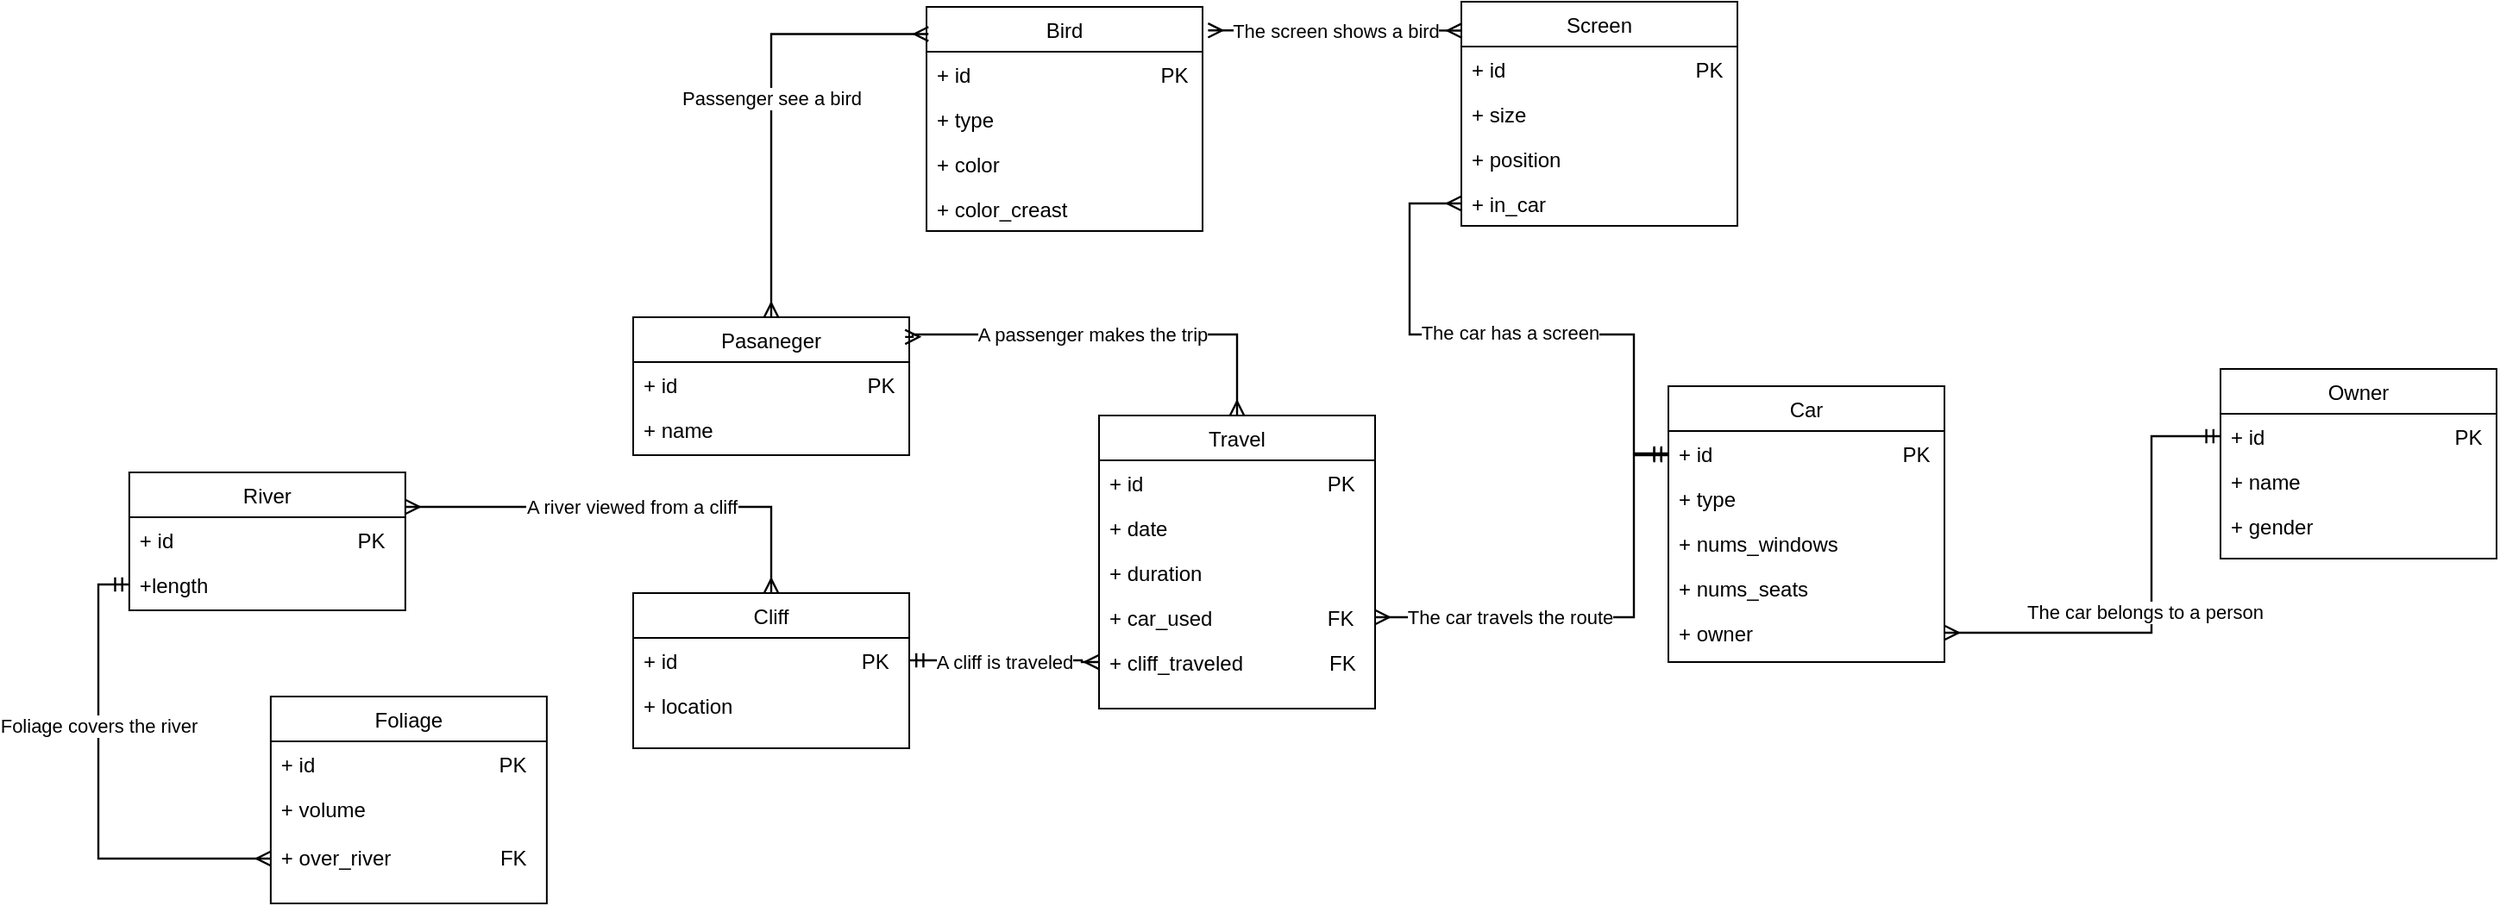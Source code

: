 <mxfile version="26.0.16">
  <diagram id="C5RBs43oDa-KdzZeNtuy" name="Page-1">
    <mxGraphModel dx="2736" dy="2204" grid="1" gridSize="10" guides="1" tooltips="1" connect="1" arrows="1" fold="1" page="1" pageScale="1" pageWidth="827" pageHeight="1169" math="0" shadow="0">
      <root>
        <mxCell id="WIyWlLk6GJQsqaUBKTNV-0" />
        <mxCell id="WIyWlLk6GJQsqaUBKTNV-1" parent="WIyWlLk6GJQsqaUBKTNV-0" />
        <mxCell id="zkfFHV4jXpPFQw0GAbJ--0" value="Owner" style="swimlane;fontStyle=0;align=center;verticalAlign=top;childLayout=stackLayout;horizontal=1;startSize=26;horizontalStack=0;resizeParent=1;resizeLast=0;collapsible=1;marginBottom=0;rounded=0;shadow=0;strokeWidth=1;" parent="WIyWlLk6GJQsqaUBKTNV-1" vertex="1">
          <mxGeometry x="620" y="150" width="160" height="110" as="geometry">
            <mxRectangle x="230" y="140" width="160" height="26" as="alternateBounds" />
          </mxGeometry>
        </mxCell>
        <mxCell id="zkfFHV4jXpPFQw0GAbJ--1" value="+ id                                 PK" style="text;align=left;verticalAlign=top;spacingLeft=4;spacingRight=4;overflow=hidden;rotatable=0;points=[[0,0.5],[1,0.5]];portConstraint=eastwest;" parent="zkfFHV4jXpPFQw0GAbJ--0" vertex="1">
          <mxGeometry y="26" width="160" height="26" as="geometry" />
        </mxCell>
        <mxCell id="zkfFHV4jXpPFQw0GAbJ--2" value="+ name" style="text;align=left;verticalAlign=top;spacingLeft=4;spacingRight=4;overflow=hidden;rotatable=0;points=[[0,0.5],[1,0.5]];portConstraint=eastwest;rounded=0;shadow=0;html=0;" parent="zkfFHV4jXpPFQw0GAbJ--0" vertex="1">
          <mxGeometry y="52" width="160" height="26" as="geometry" />
        </mxCell>
        <mxCell id="zkfFHV4jXpPFQw0GAbJ--3" value="+ gender" style="text;align=left;verticalAlign=top;spacingLeft=4;spacingRight=4;overflow=hidden;rotatable=0;points=[[0,0.5],[1,0.5]];portConstraint=eastwest;rounded=0;shadow=0;html=0;" parent="zkfFHV4jXpPFQw0GAbJ--0" vertex="1">
          <mxGeometry y="78" width="160" height="26" as="geometry" />
        </mxCell>
        <mxCell id="zkfFHV4jXpPFQw0GAbJ--6" value="Screen" style="swimlane;fontStyle=0;align=center;verticalAlign=top;childLayout=stackLayout;horizontal=1;startSize=26;horizontalStack=0;resizeParent=1;resizeLast=0;collapsible=1;marginBottom=0;rounded=0;shadow=0;strokeWidth=1;" parent="WIyWlLk6GJQsqaUBKTNV-1" vertex="1">
          <mxGeometry x="180" y="-63" width="160" height="130" as="geometry">
            <mxRectangle x="130" y="380" width="160" height="26" as="alternateBounds" />
          </mxGeometry>
        </mxCell>
        <mxCell id="zkfFHV4jXpPFQw0GAbJ--7" value="+ id                                 PK" style="text;align=left;verticalAlign=top;spacingLeft=4;spacingRight=4;overflow=hidden;rotatable=0;points=[[0,0.5],[1,0.5]];portConstraint=eastwest;" parent="zkfFHV4jXpPFQw0GAbJ--6" vertex="1">
          <mxGeometry y="26" width="160" height="26" as="geometry" />
        </mxCell>
        <mxCell id="zkfFHV4jXpPFQw0GAbJ--8" value="+ size" style="text;align=left;verticalAlign=top;spacingLeft=4;spacingRight=4;overflow=hidden;rotatable=0;points=[[0,0.5],[1,0.5]];portConstraint=eastwest;rounded=0;shadow=0;html=0;" parent="zkfFHV4jXpPFQw0GAbJ--6" vertex="1">
          <mxGeometry y="52" width="160" height="26" as="geometry" />
        </mxCell>
        <mxCell id="tqHnjhSmlV05OuYTC6z5-34" value="+ position" style="text;align=left;verticalAlign=top;spacingLeft=4;spacingRight=4;overflow=hidden;rotatable=0;points=[[0,0.5],[1,0.5]];portConstraint=eastwest;rounded=0;shadow=0;html=0;" parent="zkfFHV4jXpPFQw0GAbJ--6" vertex="1">
          <mxGeometry y="78" width="160" height="26" as="geometry" />
        </mxCell>
        <mxCell id="tqHnjhSmlV05OuYTC6z5-99" value="+ in_car" style="text;align=left;verticalAlign=top;spacingLeft=4;spacingRight=4;overflow=hidden;rotatable=0;points=[[0,0.5],[1,0.5]];portConstraint=eastwest;rounded=0;shadow=0;html=0;" parent="zkfFHV4jXpPFQw0GAbJ--6" vertex="1">
          <mxGeometry y="104" width="160" height="26" as="geometry" />
        </mxCell>
        <mxCell id="zkfFHV4jXpPFQw0GAbJ--13" value="Car" style="swimlane;fontStyle=0;align=center;verticalAlign=top;childLayout=stackLayout;horizontal=1;startSize=26;horizontalStack=0;resizeParent=1;resizeLast=0;collapsible=1;marginBottom=0;rounded=0;shadow=0;strokeWidth=1;" parent="WIyWlLk6GJQsqaUBKTNV-1" vertex="1">
          <mxGeometry x="300" y="160" width="160" height="160" as="geometry">
            <mxRectangle x="340" y="380" width="170" height="26" as="alternateBounds" />
          </mxGeometry>
        </mxCell>
        <mxCell id="zkfFHV4jXpPFQw0GAbJ--14" value="+ id                                 PK" style="text;align=left;verticalAlign=top;spacingLeft=4;spacingRight=4;overflow=hidden;rotatable=0;points=[[0,0.5],[1,0.5]];portConstraint=eastwest;" parent="zkfFHV4jXpPFQw0GAbJ--13" vertex="1">
          <mxGeometry y="26" width="160" height="26" as="geometry" />
        </mxCell>
        <mxCell id="tqHnjhSmlV05OuYTC6z5-18" value="+ type" style="text;align=left;verticalAlign=top;spacingLeft=4;spacingRight=4;overflow=hidden;rotatable=0;points=[[0,0.5],[1,0.5]];portConstraint=eastwest;" parent="zkfFHV4jXpPFQw0GAbJ--13" vertex="1">
          <mxGeometry y="52" width="160" height="26" as="geometry" />
        </mxCell>
        <mxCell id="tqHnjhSmlV05OuYTC6z5-19" value="+ nums_windows" style="text;align=left;verticalAlign=top;spacingLeft=4;spacingRight=4;overflow=hidden;rotatable=0;points=[[0,0.5],[1,0.5]];portConstraint=eastwest;" parent="zkfFHV4jXpPFQw0GAbJ--13" vertex="1">
          <mxGeometry y="78" width="160" height="26" as="geometry" />
        </mxCell>
        <mxCell id="tqHnjhSmlV05OuYTC6z5-20" value="+ nums_seats" style="text;align=left;verticalAlign=top;spacingLeft=4;spacingRight=4;overflow=hidden;rotatable=0;points=[[0,0.5],[1,0.5]];portConstraint=eastwest;" parent="zkfFHV4jXpPFQw0GAbJ--13" vertex="1">
          <mxGeometry y="104" width="160" height="26" as="geometry" />
        </mxCell>
        <mxCell id="wyHCRqdChA_TRmbYqkfu-1" value="+ owner" style="text;align=left;verticalAlign=top;spacingLeft=4;spacingRight=4;overflow=hidden;rotatable=0;points=[[0,0.5],[1,0.5]];portConstraint=eastwest;" vertex="1" parent="zkfFHV4jXpPFQw0GAbJ--13">
          <mxGeometry y="130" width="160" height="26" as="geometry" />
        </mxCell>
        <mxCell id="tqHnjhSmlV05OuYTC6z5-22" value="Bird" style="swimlane;fontStyle=0;align=center;verticalAlign=top;childLayout=stackLayout;horizontal=1;startSize=26;horizontalStack=0;resizeParent=1;resizeLast=0;collapsible=1;marginBottom=0;rounded=0;shadow=0;strokeWidth=1;" parent="WIyWlLk6GJQsqaUBKTNV-1" vertex="1">
          <mxGeometry x="-130" y="-60" width="160" height="130" as="geometry">
            <mxRectangle x="130" y="380" width="160" height="26" as="alternateBounds" />
          </mxGeometry>
        </mxCell>
        <mxCell id="tqHnjhSmlV05OuYTC6z5-23" value="+ id                                 PK" style="text;align=left;verticalAlign=top;spacingLeft=4;spacingRight=4;overflow=hidden;rotatable=0;points=[[0,0.5],[1,0.5]];portConstraint=eastwest;" parent="tqHnjhSmlV05OuYTC6z5-22" vertex="1">
          <mxGeometry y="26" width="160" height="26" as="geometry" />
        </mxCell>
        <mxCell id="tqHnjhSmlV05OuYTC6z5-24" value="+ type" style="text;align=left;verticalAlign=top;spacingLeft=4;spacingRight=4;overflow=hidden;rotatable=0;points=[[0,0.5],[1,0.5]];portConstraint=eastwest;rounded=0;shadow=0;html=0;" parent="tqHnjhSmlV05OuYTC6z5-22" vertex="1">
          <mxGeometry y="52" width="160" height="26" as="geometry" />
        </mxCell>
        <mxCell id="tqHnjhSmlV05OuYTC6z5-25" value="+ color" style="text;align=left;verticalAlign=top;spacingLeft=4;spacingRight=4;overflow=hidden;rotatable=0;points=[[0,0.5],[1,0.5]];portConstraint=eastwest;rounded=0;shadow=0;html=0;" parent="tqHnjhSmlV05OuYTC6z5-22" vertex="1">
          <mxGeometry y="78" width="160" height="26" as="geometry" />
        </mxCell>
        <mxCell id="tqHnjhSmlV05OuYTC6z5-26" value="+ color_creast" style="text;align=left;verticalAlign=top;spacingLeft=4;spacingRight=4;overflow=hidden;rotatable=0;points=[[0,0.5],[1,0.5]];portConstraint=eastwest;rounded=0;shadow=0;html=0;" parent="tqHnjhSmlV05OuYTC6z5-22" vertex="1">
          <mxGeometry y="104" width="160" height="26" as="geometry" />
        </mxCell>
        <mxCell id="tqHnjhSmlV05OuYTC6z5-36" value="Pasaneger" style="swimlane;fontStyle=0;align=center;verticalAlign=top;childLayout=stackLayout;horizontal=1;startSize=26;horizontalStack=0;resizeParent=1;resizeLast=0;collapsible=1;marginBottom=0;rounded=0;shadow=0;strokeWidth=1;" parent="WIyWlLk6GJQsqaUBKTNV-1" vertex="1">
          <mxGeometry x="-300" y="120" width="160" height="80" as="geometry">
            <mxRectangle x="130" y="380" width="160" height="26" as="alternateBounds" />
          </mxGeometry>
        </mxCell>
        <mxCell id="tqHnjhSmlV05OuYTC6z5-37" value="+ id                                 PK" style="text;align=left;verticalAlign=top;spacingLeft=4;spacingRight=4;overflow=hidden;rotatable=0;points=[[0,0.5],[1,0.5]];portConstraint=eastwest;" parent="tqHnjhSmlV05OuYTC6z5-36" vertex="1">
          <mxGeometry y="26" width="160" height="26" as="geometry" />
        </mxCell>
        <mxCell id="tqHnjhSmlV05OuYTC6z5-38" value="+ name" style="text;align=left;verticalAlign=top;spacingLeft=4;spacingRight=4;overflow=hidden;rotatable=0;points=[[0,0.5],[1,0.5]];portConstraint=eastwest;rounded=0;shadow=0;html=0;" parent="tqHnjhSmlV05OuYTC6z5-36" vertex="1">
          <mxGeometry y="52" width="160" height="26" as="geometry" />
        </mxCell>
        <mxCell id="tqHnjhSmlV05OuYTC6z5-41" value="Travel" style="swimlane;fontStyle=0;align=center;verticalAlign=top;childLayout=stackLayout;horizontal=1;startSize=26;horizontalStack=0;resizeParent=1;resizeLast=0;collapsible=1;marginBottom=0;rounded=0;shadow=0;strokeWidth=1;" parent="WIyWlLk6GJQsqaUBKTNV-1" vertex="1">
          <mxGeometry x="-30" y="177" width="160" height="170" as="geometry">
            <mxRectangle x="130" y="380" width="160" height="26" as="alternateBounds" />
          </mxGeometry>
        </mxCell>
        <mxCell id="tqHnjhSmlV05OuYTC6z5-42" value="+ id                                PK" style="text;align=left;verticalAlign=top;spacingLeft=4;spacingRight=4;overflow=hidden;rotatable=0;points=[[0,0.5],[1,0.5]];portConstraint=eastwest;" parent="tqHnjhSmlV05OuYTC6z5-41" vertex="1">
          <mxGeometry y="26" width="160" height="26" as="geometry" />
        </mxCell>
        <mxCell id="tqHnjhSmlV05OuYTC6z5-43" value="+ date" style="text;align=left;verticalAlign=top;spacingLeft=4;spacingRight=4;overflow=hidden;rotatable=0;points=[[0,0.5],[1,0.5]];portConstraint=eastwest;rounded=0;shadow=0;html=0;" parent="tqHnjhSmlV05OuYTC6z5-41" vertex="1">
          <mxGeometry y="52" width="160" height="26" as="geometry" />
        </mxCell>
        <mxCell id="tqHnjhSmlV05OuYTC6z5-44" value="+ duration" style="text;align=left;verticalAlign=top;spacingLeft=4;spacingRight=4;overflow=hidden;rotatable=0;points=[[0,0.5],[1,0.5]];portConstraint=eastwest;rounded=0;shadow=0;html=0;" parent="tqHnjhSmlV05OuYTC6z5-41" vertex="1">
          <mxGeometry y="78" width="160" height="26" as="geometry" />
        </mxCell>
        <mxCell id="tqHnjhSmlV05OuYTC6z5-55" value="+ car_used                    FK" style="text;align=left;verticalAlign=top;spacingLeft=4;spacingRight=4;overflow=hidden;rotatable=0;points=[[0,0.5],[1,0.5]];portConstraint=eastwest;rounded=0;shadow=0;html=0;" parent="tqHnjhSmlV05OuYTC6z5-41" vertex="1">
          <mxGeometry y="104" width="160" height="26" as="geometry" />
        </mxCell>
        <mxCell id="tqHnjhSmlV05OuYTC6z5-56" value="+ cliff_traveled               FK" style="text;align=left;verticalAlign=top;spacingLeft=4;spacingRight=4;overflow=hidden;rotatable=0;points=[[0,0.5],[1,0.5]];portConstraint=eastwest;rounded=0;shadow=0;html=0;" parent="tqHnjhSmlV05OuYTC6z5-41" vertex="1">
          <mxGeometry y="130" width="160" height="26" as="geometry" />
        </mxCell>
        <mxCell id="tqHnjhSmlV05OuYTC6z5-46" value="Cliff" style="swimlane;fontStyle=0;align=center;verticalAlign=top;childLayout=stackLayout;horizontal=1;startSize=26;horizontalStack=0;resizeParent=1;resizeLast=0;collapsible=1;marginBottom=0;rounded=0;shadow=0;strokeWidth=1;" parent="WIyWlLk6GJQsqaUBKTNV-1" vertex="1">
          <mxGeometry x="-300" y="280" width="160" height="90" as="geometry">
            <mxRectangle x="130" y="380" width="160" height="26" as="alternateBounds" />
          </mxGeometry>
        </mxCell>
        <mxCell id="tqHnjhSmlV05OuYTC6z5-47" value="+ id                                PK" style="text;align=left;verticalAlign=top;spacingLeft=4;spacingRight=4;overflow=hidden;rotatable=0;points=[[0,0.5],[1,0.5]];portConstraint=eastwest;" parent="tqHnjhSmlV05OuYTC6z5-46" vertex="1">
          <mxGeometry y="26" width="160" height="26" as="geometry" />
        </mxCell>
        <mxCell id="tqHnjhSmlV05OuYTC6z5-48" value="+ location" style="text;align=left;verticalAlign=top;spacingLeft=4;spacingRight=4;overflow=hidden;rotatable=0;points=[[0,0.5],[1,0.5]];portConstraint=eastwest;rounded=0;shadow=0;html=0;" parent="tqHnjhSmlV05OuYTC6z5-46" vertex="1">
          <mxGeometry y="52" width="160" height="26" as="geometry" />
        </mxCell>
        <mxCell id="tqHnjhSmlV05OuYTC6z5-49" value="River" style="swimlane;fontStyle=0;align=center;verticalAlign=top;childLayout=stackLayout;horizontal=1;startSize=26;horizontalStack=0;resizeParent=1;resizeLast=0;collapsible=1;marginBottom=0;rounded=0;shadow=0;strokeWidth=1;" parent="WIyWlLk6GJQsqaUBKTNV-1" vertex="1">
          <mxGeometry x="-592.07" y="210" width="160" height="80" as="geometry">
            <mxRectangle x="130" y="380" width="160" height="26" as="alternateBounds" />
          </mxGeometry>
        </mxCell>
        <mxCell id="tqHnjhSmlV05OuYTC6z5-50" value="+ id                                PK" style="text;align=left;verticalAlign=top;spacingLeft=4;spacingRight=4;overflow=hidden;rotatable=0;points=[[0,0.5],[1,0.5]];portConstraint=eastwest;" parent="tqHnjhSmlV05OuYTC6z5-49" vertex="1">
          <mxGeometry y="26" width="160" height="26" as="geometry" />
        </mxCell>
        <mxCell id="tqHnjhSmlV05OuYTC6z5-51" value="+length" style="text;align=left;verticalAlign=top;spacingLeft=4;spacingRight=4;overflow=hidden;rotatable=0;points=[[0,0.5],[1,0.5]];portConstraint=eastwest;rounded=0;shadow=0;html=0;" parent="tqHnjhSmlV05OuYTC6z5-49" vertex="1">
          <mxGeometry y="52" width="160" height="26" as="geometry" />
        </mxCell>
        <mxCell id="tqHnjhSmlV05OuYTC6z5-52" value="Foliage" style="swimlane;fontStyle=0;align=center;verticalAlign=top;childLayout=stackLayout;horizontal=1;startSize=26;horizontalStack=0;resizeParent=1;resizeLast=0;collapsible=1;marginBottom=0;rounded=0;shadow=0;strokeWidth=1;" parent="WIyWlLk6GJQsqaUBKTNV-1" vertex="1">
          <mxGeometry x="-510.07" y="340" width="160" height="120" as="geometry">
            <mxRectangle x="130" y="380" width="160" height="26" as="alternateBounds" />
          </mxGeometry>
        </mxCell>
        <mxCell id="tqHnjhSmlV05OuYTC6z5-53" value="+ id                                PK" style="text;align=left;verticalAlign=top;spacingLeft=4;spacingRight=4;overflow=hidden;rotatable=0;points=[[0,0.5],[1,0.5]];portConstraint=eastwest;" parent="tqHnjhSmlV05OuYTC6z5-52" vertex="1">
          <mxGeometry y="26" width="160" height="26" as="geometry" />
        </mxCell>
        <mxCell id="tqHnjhSmlV05OuYTC6z5-54" value="+ volume" style="text;align=left;verticalAlign=top;spacingLeft=4;spacingRight=4;overflow=hidden;rotatable=0;points=[[0,0.5],[1,0.5]];portConstraint=eastwest;rounded=0;shadow=0;html=0;" parent="tqHnjhSmlV05OuYTC6z5-52" vertex="1">
          <mxGeometry y="52" width="160" height="28" as="geometry" />
        </mxCell>
        <mxCell id="tqHnjhSmlV05OuYTC6z5-61" value="+ over_river                   FK" style="text;align=left;verticalAlign=top;spacingLeft=4;spacingRight=4;overflow=hidden;rotatable=0;points=[[0,0.5],[1,0.5]];portConstraint=eastwest;rounded=0;shadow=0;html=0;" parent="tqHnjhSmlV05OuYTC6z5-52" vertex="1">
          <mxGeometry y="80" width="160" height="28" as="geometry" />
        </mxCell>
        <mxCell id="tqHnjhSmlV05OuYTC6z5-114" value="" style="endArrow=ERmany;html=1;rounded=0;entryX=0.007;entryY=0.121;entryDx=0;entryDy=0;exitX=0.5;exitY=0;exitDx=0;exitDy=0;entryPerimeter=0;edgeStyle=orthogonalEdgeStyle;endFill=0;startArrow=ERmany;startFill=0;strokeWidth=1.2;" parent="WIyWlLk6GJQsqaUBKTNV-1" source="tqHnjhSmlV05OuYTC6z5-36" target="tqHnjhSmlV05OuYTC6z5-22" edge="1">
          <mxGeometry relative="1" as="geometry">
            <mxPoint x="-100" y="140" as="sourcePoint" />
            <mxPoint x="60" y="140" as="targetPoint" />
            <Array as="points">
              <mxPoint x="-220" y="-44" />
            </Array>
          </mxGeometry>
        </mxCell>
        <mxCell id="tqHnjhSmlV05OuYTC6z5-115" value="Passenger see a bird" style="edgeLabel;resizable=0;html=1;;align=center;verticalAlign=middle;" parent="tqHnjhSmlV05OuYTC6z5-114" connectable="0" vertex="1">
          <mxGeometry relative="1" as="geometry" />
        </mxCell>
        <mxCell id="tqHnjhSmlV05OuYTC6z5-118" value="" style="endArrow=ERmany;html=1;rounded=0;exitX=1.02;exitY=0.105;exitDx=0;exitDy=0;edgeStyle=orthogonalEdgeStyle;endFill=0;startArrow=ERmany;startFill=0;strokeWidth=1.2;exitPerimeter=0;entryX=0.001;entryY=0.129;entryDx=0;entryDy=0;entryPerimeter=0;" parent="WIyWlLk6GJQsqaUBKTNV-1" source="tqHnjhSmlV05OuYTC6z5-22" target="zkfFHV4jXpPFQw0GAbJ--6" edge="1">
          <mxGeometry relative="1" as="geometry">
            <mxPoint x="50" y="-66" as="sourcePoint" />
            <mxPoint x="130" y="-40" as="targetPoint" />
            <Array as="points">
              <mxPoint x="163" y="-46" />
            </Array>
          </mxGeometry>
        </mxCell>
        <mxCell id="tqHnjhSmlV05OuYTC6z5-119" value="The screen shows a bird" style="edgeLabel;resizable=0;html=1;;align=center;verticalAlign=middle;" parent="tqHnjhSmlV05OuYTC6z5-118" connectable="0" vertex="1">
          <mxGeometry relative="1" as="geometry" />
        </mxCell>
        <mxCell id="tqHnjhSmlV05OuYTC6z5-120" value="" style="endArrow=ERmany;html=1;rounded=0;entryX=0.5;entryY=0;entryDx=0;entryDy=0;exitX=1;exitY=0.25;exitDx=0;exitDy=0;edgeStyle=orthogonalEdgeStyle;endFill=0;startArrow=ERmany;startFill=0;strokeWidth=1.2;" parent="WIyWlLk6GJQsqaUBKTNV-1" source="tqHnjhSmlV05OuYTC6z5-49" target="tqHnjhSmlV05OuYTC6z5-46" edge="1">
          <mxGeometry relative="1" as="geometry">
            <mxPoint x="120" y="444" as="sourcePoint" />
            <mxPoint x="211" y="280" as="targetPoint" />
            <Array as="points">
              <mxPoint x="-220" y="230" />
            </Array>
          </mxGeometry>
        </mxCell>
        <mxCell id="tqHnjhSmlV05OuYTC6z5-121" value="A river viewed from a cliff" style="edgeLabel;resizable=0;html=1;;align=center;verticalAlign=middle;" parent="tqHnjhSmlV05OuYTC6z5-120" connectable="0" vertex="1">
          <mxGeometry relative="1" as="geometry" />
        </mxCell>
        <mxCell id="tqHnjhSmlV05OuYTC6z5-125" value="" style="endArrow=ERmandOne;html=1;rounded=0;exitX=1;exitY=0.5;exitDx=0;exitDy=0;edgeStyle=orthogonalEdgeStyle;endFill=0;startArrow=ERmany;startFill=0;strokeWidth=1.2;entryX=0;entryY=0.5;entryDx=0;entryDy=0;" parent="WIyWlLk6GJQsqaUBKTNV-1" source="wyHCRqdChA_TRmbYqkfu-1" target="zkfFHV4jXpPFQw0GAbJ--1" edge="1">
          <mxGeometry relative="1" as="geometry">
            <mxPoint x="440" y="110" as="sourcePoint" />
            <mxPoint x="587" y="110" as="targetPoint" />
            <Array as="points">
              <mxPoint x="580" y="303" />
              <mxPoint x="580" y="189" />
            </Array>
          </mxGeometry>
        </mxCell>
        <mxCell id="tqHnjhSmlV05OuYTC6z5-126" value="The car belongs to a person" style="edgeLabel;resizable=0;html=1;;align=center;verticalAlign=middle;" parent="tqHnjhSmlV05OuYTC6z5-125" connectable="0" vertex="1">
          <mxGeometry relative="1" as="geometry">
            <mxPoint x="-4" y="5" as="offset" />
          </mxGeometry>
        </mxCell>
        <mxCell id="tqHnjhSmlV05OuYTC6z5-127" value="" style="endArrow=ERmandOne;html=1;rounded=0;exitX=0;exitY=0.5;exitDx=0;exitDy=0;edgeStyle=orthogonalEdgeStyle;endFill=0;startArrow=ERmany;startFill=0;strokeWidth=1.2;entryX=0;entryY=0.5;entryDx=0;entryDy=0;" parent="WIyWlLk6GJQsqaUBKTNV-1" source="tqHnjhSmlV05OuYTC6z5-99" target="zkfFHV4jXpPFQw0GAbJ--14" edge="1">
          <mxGeometry relative="1" as="geometry">
            <mxPoint x="40" y="130" as="sourcePoint" />
            <mxPoint x="187" y="130" as="targetPoint" />
            <Array as="points">
              <mxPoint x="150" y="54" />
              <mxPoint x="150" y="130" />
              <mxPoint x="280" y="130" />
              <mxPoint x="280" y="199" />
            </Array>
          </mxGeometry>
        </mxCell>
        <mxCell id="tqHnjhSmlV05OuYTC6z5-128" value="&lt;div&gt;The car has a screen&lt;/div&gt;" style="edgeLabel;resizable=0;html=1;;align=center;verticalAlign=middle;" parent="tqHnjhSmlV05OuYTC6z5-127" connectable="0" vertex="1">
          <mxGeometry relative="1" as="geometry">
            <mxPoint x="1" y="-1" as="offset" />
          </mxGeometry>
        </mxCell>
        <mxCell id="tqHnjhSmlV05OuYTC6z5-131" value="" style="endArrow=ERmandOne;html=1;rounded=0;exitX=1;exitY=0.5;exitDx=0;exitDy=0;edgeStyle=orthogonalEdgeStyle;endFill=0;startArrow=ERmany;startFill=0;strokeWidth=1.2;" parent="WIyWlLk6GJQsqaUBKTNV-1" source="tqHnjhSmlV05OuYTC6z5-55" edge="1">
          <mxGeometry relative="1" as="geometry">
            <mxPoint x="90" y="300" as="sourcePoint" />
            <mxPoint x="300" y="200" as="targetPoint" />
            <Array as="points">
              <mxPoint x="280" y="294" />
              <mxPoint x="280" y="200" />
            </Array>
          </mxGeometry>
        </mxCell>
        <mxCell id="tqHnjhSmlV05OuYTC6z5-132" value="The car travels the route" style="edgeLabel;resizable=0;html=1;;align=center;verticalAlign=middle;" parent="tqHnjhSmlV05OuYTC6z5-131" connectable="0" vertex="1">
          <mxGeometry relative="1" as="geometry">
            <mxPoint x="-54" as="offset" />
          </mxGeometry>
        </mxCell>
        <mxCell id="tqHnjhSmlV05OuYTC6z5-133" value="" style="endArrow=ERmany;html=1;rounded=0;entryX=0;entryY=0.5;entryDx=0;entryDy=0;exitX=0;exitY=0.5;exitDx=0;exitDy=0;edgeStyle=orthogonalEdgeStyle;endFill=0;startArrow=ERmandOne;startFill=0;strokeWidth=1.2;" parent="WIyWlLk6GJQsqaUBKTNV-1" source="tqHnjhSmlV05OuYTC6z5-51" target="tqHnjhSmlV05OuYTC6z5-61" edge="1">
          <mxGeometry relative="1" as="geometry">
            <mxPoint x="-680" y="360" as="sourcePoint" />
            <mxPoint x="-550" y="410" as="targetPoint" />
            <Array as="points">
              <mxPoint x="-610" y="275" />
              <mxPoint x="-610" y="434" />
            </Array>
          </mxGeometry>
        </mxCell>
        <mxCell id="tqHnjhSmlV05OuYTC6z5-134" value="Foliage covers the river" style="edgeLabel;resizable=0;html=1;;align=center;verticalAlign=middle;" parent="tqHnjhSmlV05OuYTC6z5-133" connectable="0" vertex="1">
          <mxGeometry relative="1" as="geometry">
            <mxPoint y="-39" as="offset" />
          </mxGeometry>
        </mxCell>
        <mxCell id="tqHnjhSmlV05OuYTC6z5-137" value="" style="endArrow=ERmany;html=1;rounded=0;exitX=0.985;exitY=0.143;exitDx=0;exitDy=0;edgeStyle=orthogonalEdgeStyle;endFill=0;startArrow=ERmany;startFill=0;strokeWidth=1.2;exitPerimeter=0;entryX=0.5;entryY=0;entryDx=0;entryDy=0;" parent="WIyWlLk6GJQsqaUBKTNV-1" source="tqHnjhSmlV05OuYTC6z5-36" target="tqHnjhSmlV05OuYTC6z5-41" edge="1">
          <mxGeometry relative="1" as="geometry">
            <mxPoint x="-130" y="100" as="sourcePoint" />
            <mxPoint x="17" y="100" as="targetPoint" />
            <Array as="points">
              <mxPoint x="-138" y="131" />
              <mxPoint x="-138" y="130" />
              <mxPoint x="50" y="130" />
            </Array>
          </mxGeometry>
        </mxCell>
        <mxCell id="tqHnjhSmlV05OuYTC6z5-138" value="A passenger makes the trip" style="edgeLabel;resizable=0;html=1;;align=center;verticalAlign=middle;" parent="tqHnjhSmlV05OuYTC6z5-137" connectable="0" vertex="1">
          <mxGeometry relative="1" as="geometry">
            <mxPoint x="-11" as="offset" />
          </mxGeometry>
        </mxCell>
        <mxCell id="tqHnjhSmlV05OuYTC6z5-139" value="" style="endArrow=ERmany;html=1;rounded=0;exitX=1;exitY=0.5;exitDx=0;exitDy=0;edgeStyle=orthogonalEdgeStyle;endFill=0;startArrow=ERmandOne;startFill=0;strokeWidth=1.2;entryX=0;entryY=0.5;entryDx=0;entryDy=0;" parent="WIyWlLk6GJQsqaUBKTNV-1" source="tqHnjhSmlV05OuYTC6z5-47" target="tqHnjhSmlV05OuYTC6z5-56" edge="1">
          <mxGeometry relative="1" as="geometry">
            <mxPoint x="-100" y="399.44" as="sourcePoint" />
            <mxPoint x="47" y="399.44" as="targetPoint" />
            <Array as="points">
              <mxPoint x="-40" y="319" />
              <mxPoint x="-30" y="320" />
            </Array>
          </mxGeometry>
        </mxCell>
        <mxCell id="tqHnjhSmlV05OuYTC6z5-140" value="A cliff is traveled" style="edgeLabel;resizable=0;html=1;;align=center;verticalAlign=middle;" parent="tqHnjhSmlV05OuYTC6z5-139" connectable="0" vertex="1">
          <mxGeometry relative="1" as="geometry">
            <mxPoint x="-1" y="1" as="offset" />
          </mxGeometry>
        </mxCell>
      </root>
    </mxGraphModel>
  </diagram>
</mxfile>
